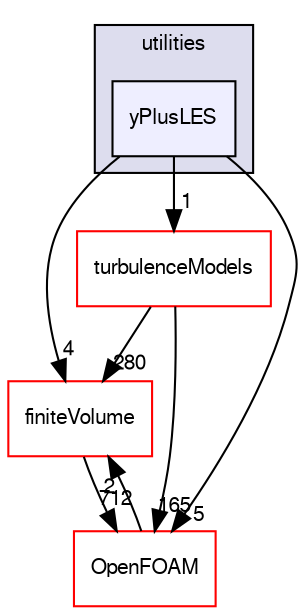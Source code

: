 digraph "src/postProcessing/functionObjects/utilities/yPlusLES" {
  bgcolor=transparent;
  compound=true
  node [ fontsize="10", fontname="FreeSans"];
  edge [ labelfontsize="10", labelfontname="FreeSans"];
  subgraph clusterdir_5fa51d5799d140e0f60107297bff2985 {
    graph [ bgcolor="#ddddee", pencolor="black", label="utilities" fontname="FreeSans", fontsize="10", URL="dir_5fa51d5799d140e0f60107297bff2985.html"]
  dir_68f4ba94a0e2d97eb983d841b1f0f754 [shape=box, label="yPlusLES", style="filled", fillcolor="#eeeeff", pencolor="black", URL="dir_68f4ba94a0e2d97eb983d841b1f0f754.html"];
  }
  dir_9bd15774b555cf7259a6fa18f99fe99b [shape=box label="finiteVolume" color="red" URL="dir_9bd15774b555cf7259a6fa18f99fe99b.html"];
  dir_604b7f26b18c71c10608664ec90f1bf2 [shape=box label="turbulenceModels" color="red" URL="dir_604b7f26b18c71c10608664ec90f1bf2.html"];
  dir_c5473ff19b20e6ec4dfe5c310b3778a8 [shape=box label="OpenFOAM" color="red" URL="dir_c5473ff19b20e6ec4dfe5c310b3778a8.html"];
  dir_9bd15774b555cf7259a6fa18f99fe99b->dir_c5473ff19b20e6ec4dfe5c310b3778a8 [headlabel="712", labeldistance=1.5 headhref="dir_000749_001732.html"];
  dir_604b7f26b18c71c10608664ec90f1bf2->dir_9bd15774b555cf7259a6fa18f99fe99b [headlabel="280", labeldistance=1.5 headhref="dir_000594_000749.html"];
  dir_604b7f26b18c71c10608664ec90f1bf2->dir_c5473ff19b20e6ec4dfe5c310b3778a8 [headlabel="165", labeldistance=1.5 headhref="dir_000594_001732.html"];
  dir_68f4ba94a0e2d97eb983d841b1f0f754->dir_9bd15774b555cf7259a6fa18f99fe99b [headlabel="4", labeldistance=1.5 headhref="dir_002349_000749.html"];
  dir_68f4ba94a0e2d97eb983d841b1f0f754->dir_604b7f26b18c71c10608664ec90f1bf2 [headlabel="1", labeldistance=1.5 headhref="dir_002349_000594.html"];
  dir_68f4ba94a0e2d97eb983d841b1f0f754->dir_c5473ff19b20e6ec4dfe5c310b3778a8 [headlabel="5", labeldistance=1.5 headhref="dir_002349_001732.html"];
  dir_c5473ff19b20e6ec4dfe5c310b3778a8->dir_9bd15774b555cf7259a6fa18f99fe99b [headlabel="2", labeldistance=1.5 headhref="dir_001732_000749.html"];
}
